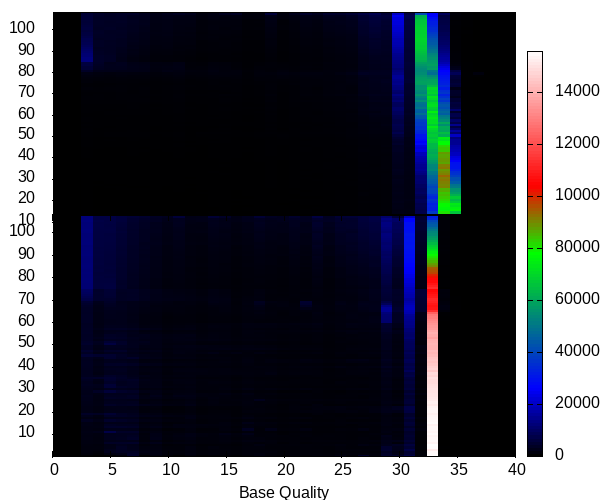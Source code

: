 
            set terminal png size 600,500 truecolor
            set output "data/lane1-plots/quals-hm.png"
            unset key
            unset colorbox
            set palette defined (0 0 0 0, 1 0 0 1, 3 0 1 0, 4 1 0 0, 6 1 1 1)
            set cbrange [0:155401]
            set yrange  [0:108]
            set xrange  [0:40]
            set view map
            set multiplot
            set rmargin 0
            set lmargin 0
            set tmargin 0
            set bmargin 0
             set origin 0,0.46
 set size 0.95,0.6
            set obj 1 rectangle behind from first 0,0 to first 40,108
            set obj 1 fillstyle solid 1.0 fillcolor rgbcolor "black"
            set ylabel "Cycle (fwd reads)" offset character -1,0
            unset ytics
            set ytics ("10" 10,"20" 20,"30" 30,"40" 40,"50" 50,"60" 60,"70" 70,"80" 80,"90" 90,"100" 100)
            unset xtics
            set title "lane1.sorted.bam.bchk" noenhanced
            splot '-' matrix with image
        	0	0	0	0	0	347	98	252	845	12	32	15	12	12	60	43	27	3	54	91	2	17	76	84	330	267	88	351	343	313	1137	2011	3427	10445	35591	142361	7	0	0	0
	0	0	0	12	0	49	24	20	35	73	79	72	82	56	74	145	115	70	214	192	116	147	185	266	496	388	231	571	898	553	1578	1805	5088	16182	50958	117941	34	4	0	0
	0	0	0	35	16	37	38	43	52	84	73	108	86	62	82	158	108	66	231	195	104	155	254	312	451	306	261	569	954	570	1504	1733	4866	21244	54865	109107	23	1	0	0
	0	0	0	51	25	12	55	74	70	76	76	101	113	75	143	148	97	122	191	230	136	245	327	306	371	278	315	495	822	514	1520	1744	5037	25899	58029	101038	18	0	0	0
	0	0	0	49	25	38	47	63	68	98	105	107	104	63	142	115	128	106	181	163	102	276	319	272	324	174	361	448	677	502	1337	1760	4722	26547	57487	101825	18	0	0	0
	0	0	0	65	33	41	51	60	64	70	56	82	71	46	100	85	79	68	90	118	95	148	231	185	254	230	386	429	496	575	1987	1771	4944	27100	58447	100287	9	0	0	0
	0	0	0	82	29	47	49	49	79	83	62	84	71	51	79	96	80	79	99	151	78	198	246	233	299	272	377	529	501	607	2282	1663	5998	30115	64548	89527	10	0	0	0
	0	0	0	90	36	44	41	51	58	77	55	82	63	65	64	106	64	78	103	126	92	152	234	182	289	273	352	442	498	566	2099	1558	5261	28580	64513	92454	5	0	0	0
	0	0	0	103	33	34	47	55	64	78	61	71	73	40	82	86	77	80	86	104	79	160	210	182	281	270	326	476	499	551	2072	1573	5206	27559	61444	96685	5	1	0	0
	0	0	0	102	40	36	55	73	73	78	67	78	78	52	95	102	60	67	86	148	109	179	221	223	297	254	439	482	590	615	2227	1616	5940	32055	66801	85414	1	0	0	0
	0	0	0	86	39	22	30	32	20	33	28	41	31	35	52	54	43	44	58	98	43	129	215	141	195	182	338	473	416	584	1682	1643	5758	31788	70984	83432	2	2	0	0
	0	0	0	77	39	48	68	96	40	40	66	76	45	48	95	74	59	47	96	156	89	142	199	175	196	222	316	449	469	668	1958	1575	6694	32977	72824	78629	1	0	0	0
	0	0	0	78	24	34	33	29	18	24	29	27	36	32	58	44	36	51	44	91	53	120	211	151	201	218	259	471	430	626	1793	1597	6256	31928	70515	83231	3	2	0	0
	0	0	0	84	26	37	26	22	25	37	31	25	41	26	56	60	58	47	49	113	57	155	206	178	185	254	317	496	483	654	1926	1568	7373	34049	70562	79521	3	3	0	0
	0	0	0	92	33	21	26	30	31	29	32	35	29	34	59	72	42	45	92	96	67	152	168	197	237	283	316	498	469	623	2068	1577	7604	37452	80614	65625	1	4	0	0
	0	0	0	81	29	32	27	22	31	21	29	33	34	30	44	52	50	57	70	102	64	114	157	149	216	248	313	496	509	709	1844	1718	7344	32513	75753	75858	0	4	0	0
	0	0	0	72	24	34	30	29	21	33	33	28	34	37	48	53	36	53	63	117	78	135	143	184	243	305	295	482	493	739	2017	1621	7612	32676	76377	74600	4	4	0	0
	0	0	0	62	39	33	30	26	23	26	27	29	39	35	53	60	42	38	74	100	55	145	145	146	239	288	304	518	509	689	2088	1600	7878	33370	78174	71865	1	3	0	0
	0	0	0	66	30	32	34	23	30	37	38	20	32	32	53	61	51	52	70	137	39	121	159	158	221	312	286	538	516	707	2077	1621	7570	32200	78285	73142	0	3	0	0
	0	0	0	66	32	31	31	21	29	35	25	35	36	42	75	61	43	56	70	124	69	142	159	207	240	342	316	614	580	759	2314	1743	8671	34777	80482	66520	1	5	0	0
	0	0	0	75	33	29	42	34	28	39	35	43	33	38	56	80	53	62	72	107	78	155	167	182	244	292	312	551	514	751	2126	1883	8815	36590	81944	63285	0	5	0	0
	0	0	0	79	30	29	43	27	21	46	30	34	31	40	55	62	46	35	77	105	65	137	148	149	238	291	297	519	487	675	1988	1730	7804	33492	83262	66675	2	4	0	0
	0	0	0	77	24	36	37	33	34	38	38	36	36	49	72	79	41	60	93	145	78	144	170	194	247	307	334	667	539	760	2114	1765	8566	35576	84749	61606	0	9	0	0
	0	0	0	72	29	43	36	31	42	33	46	40	40	56	68	85	38	57	64	128	67	161	155	202	220	350	333	664	575	761	2296	1733	9694	39216	83701	57712	0	5	0	0
	0	0	0	68	37	36	31	31	36	45	32	51	45	46	73	91	37	57	77	142	63	172	146	198	248	315	321	551	561	732	2175	1744	9250	39544	86193	55597	3	5	0	0
	0	0	0	102	40	46	51	53	51	63	49	79	48	69	73	70	67	62	100	139	75	149	208	204	282	269	344	567	533	722	2231	1772	9038	40778	85353	55061	1	4	0	0
	0	0	0	102	39	53	61	50	36	68	48	71	63	56	84	101	55	69	88	179	85	164	236	226	267	338	354	625	638	705	2167	1676	9710	39395	90412	50526	1	5	0	0
	0	0	0	90	56	43	50	55	55	66	58	75	50	56	68	107	75	73	90	176	95	189	229	219	269	320	364	608	584	751	2190	1747	9771	41330	89810	49022	3	9	0	0
	0	0	0	98	50	51	57	74	54	67	61	86	68	55	83	139	69	73	107	198	92	212	198	216	279	298	399	603	643	780	2439	1733	10904	43717	90622	44222	4	2	0	0
	0	0	0	84	52	60	65	73	56	57	66	85	59	72	96	108	82	72	135	173	113	206	207	259	273	397	353	682	579	819	2514	1709	11209	44725	91722	41585	4	2	0	0
	0	0	0	109	73	60	84	64	76	71	74	82	50	66	94	120	95	86	108	176	113	167	268	235	300	309	396	594	564	764	2175	1835	10861	46151	90866	41661	1	5	0	0
	0	0	0	96	63	86	68	72	76	72	68	96	72	74	101	117	80	91	105	179	113	220	244	219	305	316	370	563	590	762	2269	1752	10963	46752	93412	38379	3	5	0	0
	0	0	0	91	73	74	87	86	90	89	88	101	67	95	112	154	96	103	137	196	110	230	277	234	288	369	455	626	678	814	2626	1848	12736	49494	90456	35765	1	7	0	0
	0	0	0	103	63	54	94	87	86	103	100	118	87	122	161	151	107	103	150	233	113	224	291	255	351	389	403	695	701	752	2727	1865	13530	50157	89475	34896	3	4	0	0
	0	0	0	95	69	73	66	81	79	75	87	95	79	74	124	141	94	90	121	235	132	228	240	280	346	401	407	699	688	825	2971	1970	14764	53364	88135	31613	5	7	0	0
	0	0	0	135	78	76	79	81	80	103	100	126	98	90	87	113	119	102	132	214	137	216	269	263	390	316	403	640	679	894	2579	1989	14136	52613	91522	29878	7	8	1	0
	0	0	0	109	64	89	66	101	98	71	93	112	88	88	95	155	110	90	134	232	135	226	292	256	387	364	373	664	647	911	2657	1920	14539	53163	90650	29755	5	14	0	0
	0	0	0	99	73	82	87	87	87	86	105	126	87	104	114	145	86	94	139	235	145	215	290	285	379	367	396	700	665	951	2840	2058	15516	55756	86888	29451	9	6	0	0
	0	0	0	111	77	87	107	97	97	82	112	125	96	86	136	194	108	120	173	244	135	241	275	270	323	445	447	767	713	871	2912	2073	16696	57244	88021	25256	7	5	0	0
	0	0	0	134	79	90	103	135	108	89	123	140	107	112	143	199	135	116	178	212	162	261	303	317	327	413	440	675	702	900	2902	1970	16512	59449	87960	23222	13	22	0	0
	0	0	0	165	139	134	142	140	142	114	140	178	116	139	156	179	159	150	169	229	165	271	305	286	391	328	459	667	664	873	2918	2073	17165	60540	86928	22116	6	7	0	0
	0	0	0	212	126	150	129	168	115	140	147	204	123	110	168	221	162	134	194	294	167	317	295	334	395	380	552	706	766	824	3020	1902	18825	61389	86678	19387	9	10	0	0
	0	0	0	189	142	127	152	153	130	123	151	213	141	120	197	240	162	139	190	258	187	310	320	331	416	426	515	729	794	874	3113	1969	18823	59845	88026	19235	9	4	0	0
	0	0	0	186	151	151	147	207	156	152	172	218	174	142	217	214	197	162	204	337	237	310	378	318	417	517	494	907	808	1005	3545	2000	22607	61005	83136	17871	5	6	0	0
	0	0	0	198	154	119	128	184	151	162	182	207	163	150	210	205	224	149	184	326	232	267	361	355	406	495	511	831	802	963	3479	2012	21657	62894	83253	17127	5	7	0	0
	0	0	0	280	179	218	214	205	199	184	190	254	144	152	201	232	175	212	204	263	214	284	320	360	446	436	541	757	767	1075	3348	2189	22691	63568	81730	16514	5	1	1	0
	0	0	0	298	188	220	213	251	195	191	215	268	175	163	240	252	199	208	205	287	277	337	362	401	424	458	612	775	881	1046	4274	2176	27607	63303	77338	14700	10	4	0	0
	0	0	0	284	202	236	237	241	237	178	234	236	150	175	270	259	184	200	230	316	284	312	379	399	389	483	652	811	926	977	3827	2086	25217	66678	76817	14632	8	6	1	0
	0	0	0	312	232	265	234	260	214	166	234	262	165	158	242	270	199	221	253	295	298	307	350	437	454	555	652	820	948	1066	4286	2265	27690	67760	72230	14644	8	0	1	0
	0	0	0	270	227	230	243	294	299	229	253	266	174	226	296	302	209	242	322	327	378	339	435	445	456	549	672	833	999	1008	4898	2173	29622	65078	73902	12541	11	5	0	0
	0	0	0	431	333	362	378	402	370	247	265	425	195	346	355	336	332	303	430	414	475	427	539	506	529	561	766	904	1075	1147	5961	2618	29800	67163	60539	19804	12	3	0	0
	0	0	0	422	314	369	421	366	416	282	316	415	218	374	405	399	344	321	449	462	456	453	610	584	571	671	856	1119	1276	1285	7867	2633	33055	65599	64359	11061	2	3	0	0
	0	0	0	365	297	306	318	371	298	235	249	321	213	219	291	344	263	247	311	453	313	402	498	530	570	566	810	1053	1353	1311	6612	2858	34044	67912	59189	15606	20	5	0	0
	0	0	0	371	236	268	277	337	264	236	256	332	217	208	289	362	244	215	243	473	228	476	438	533	561	622	816	1087	1465	1424	7084	2768	36506	69978	59901	10006	23	9	0	0
	0	0	0	351	263	249	291	277	272	239	273	297	184	209	244	341	231	213	254	419	255	447	448	461	504	576	753	1164	1362	1498	7268	2694	36102	73672	60314	6598	26	4	0	0
	0	0	0	405	260	341	311	278	355	266	287	408	269	261	313	371	305	256	278	471	273	393	516	435	615	743	749	1358	1468	1789	7858	3112	37984	67210	54690	14108	12	5	0	0
	0	0	0	329	277	315	301	271	303	271	294	324	238	297	342	351	307	293	312	421	274	450	441	464	535	684	689	1249	1306	1630	7103	2836	37433	71426	59748	7211	25	3	0	0
	0	0	0	369	309	289	318	340	323	287	322	362	274	263	337	345	301	252	281	471	263	478	475	589	614	680	864	1252	1514	1666	7135	3176	39196	71029	54097	10245	23	14	0	0
	0	0	0	368	306	294	365	322	313	271	313	379	270	266	377	401	325	243	312	487	296	501	516	590	574	698	876	1216	1616	1627	7868	3176	42978	73133	51734	5701	32	8	1	0
	0	0	0	309	281	273	279	349	273	283	325	379	281	276	325	406	354	210	287	549	330	460	574	590	710	850	893	1363	1812	1871	8119	3336	43661	70961	49968	7749	61	5	1	0
	0	0	0	346	337	369	394	361	417	284	405	406	317	340	388	406	348	286	343	562	344	495	566	555	759	804	991	1649	2005	2132	9227	3708	48086	68729	44843	7501	44	6	0	0
	0	0	0	395	347	393	407	377	399	307	360	467	311	323	377	383	336	322	363	545	326	473	584	554	681	784	827	1529	1662	2090	9383	3375	44768	74603	46647	4012	38	4	1	0
	0	0	0	359	367	355	437	444	396	346	424	468	339	309	381	509	406	266	337	652	343	532	617	643	812	909	950	1747	1983	2135	10391	3526	45515	66687	44579	10543	39	7	0	0
	0	0	0	376	406	380	454	479	421	382	414	499	370	330	403	528	393	376	364	704	361	548	579	694	786	897	1076	1657	2145	2247	10342	3713	50078	68202	41753	6354	34	8	0	0
	0	0	0	384	407	383	426	461	372	332	400	465	320	340	377	441	394	303	351	630	365	609	610	749	789	913	1085	1528	2069	2077	9050	3789	48234	71261	43093	5713	28	5	0	0
	0	0	0	492	490	473	543	486	503	399	472	522	338	386	430	463	449	345	392	630	396	606	642	710	827	896	1135	1650	1947	2176	9239	3970	49337	69868	41239	6276	24	1	1	0
	0	0	0	460	555	513	537	596	562	490	547	625	439	429	449	631	469	398	403	781	444	667	767	825	960	902	1369	1822	2448	2432	11365	4094	54459	66140	36210	4923	37	4	1	0
	0	0	0	567	642	550	576	574	580	412	503	600	417	408	422	616	463	344	413	727	404	591	658	728	833	889	1226	1600	2212	2142	10294	3824	50520	70043	38959	4932	76	7	1	0
	0	0	0	600	624	546	625	594	558	443	469	668	429	408	459	556	515	393	441	733	414	644	716	719	907	942	1135	1728	2310	2231	10959	3986	52515	71954	35694	2779	53	5	1	0
	0	0	0	536	584	499	579	607	562	467	537	702	487	470	529	705	559	380	477	921	423	645	920	765	1093	1299	1278	2319	2764	2663	12673	4235	55960	65452	32656	3943	52	10	2	0
	0	0	0	553	537	513	604	511	573	394	490	591	396	443	473	431	541	412	469	712	416	594	791	666	1029	1100	1041	2007	2295	2454	10458	4397	52791	69060	36723	4210	68	8	2	0
	0	0	0	645	578	560	688	511	604	442	557	575	441	433	453	515	578	385	460	750	464	578	778	686	1011	1106	1062	2126	2364	2598	11111	4490	54027	67657	35307	4115	91	6	1	0
	0	0	0	798	647	668	722	637	672	478	583	681	537	467	585	589	653	390	483	768	479	575	853	652	1052	1200	1037	2094	2390	2662	12398	4202	55611	69858	31123	2145	50	12	2	0
	0	0	0	635	531	611	681	581	624	493	578	661	559	466	583	683	647	448	551	816	540	655	908	797	1053	1213	1081	2214	2531	2693	12801	4261	55145	63423	33982	5214	70	23	1	0
	0	0	0	633	543	506	644	601	532	549	526	651	497	474	665	642	659	465	576	860	607	785	872	939	1060	1192	1276	2296	2574	2865	13966	4391	58192	59761	32113	5739	62	39	1	0
	0	0	0	873	636	700	719	682	652	536	627	686	518	539	674	562	709	489	621	726	643	727	931	946	1045	1115	1436	2237	2651	3130	13521	5122	58504	59013	31619	5040	99	24	1	0
	0	0	0	956	813	668	777	754	706	626	705	780	558	649	722	759	735	489	765	770	761	835	945	959	1104	1204	1510	2159	2741	3047	14160	5039	57699	58515	30858	4841	121	21	2	0
	0	0	0	1144	943	821	941	879	885	705	828	1027	689	705	878	845	892	602	862	888	981	894	1049	1089	1086	1239	1396	2283	2648	2678	15008	4761	57404	56040	29948	5536	137	42	0	0
	0	0	0	1452	1269	999	1199	1056	1059	909	1062	1195	849	879	1066	1153	1032	643	972	937	1138	1044	1188	1236	1128	1260	1553	2545	2703	2816	14963	4807	55965	53230	29178	5896	170	202	0	0
	0	0	0	1784	1464	1174	1390	1284	1195	1028	1248	1469	1009	972	1308	1241	1209	652	1144	1159	1408	1259	1405	1418	1267	1598	1996	3405	3176	3107	13205	4799	54238	47966	27584	8780	199	1213	0	0
	0	0	0	3853	2293	2331	2141	2117	2076	1439	1899	1655	1255	1101	1511	1166	1169	693	1042	835	1083	859	990	1049	1174	1178	1481	2693	2994	3000	12399	4925	53518	49958	26007	6691	140	37	1	0
	0	0	0	5528	3141	2613	2635	2230	2052	1384	1656	1840	893	938	1305	1074	842	468	820	742	862	709	844	756	1053	1099	1278	2143	2561	2666	11014	5118	53991	57701	23822	2788	159	25	3	0
	0	0	0	5446	3317	2703	2771	2358	2103	1524	1703	1897	858	880	1209	1089	744	453	778	795	719	710	872	779	1036	1110	1239	2260	2674	2813	12063	5138	55243	56832	22206	2233	188	10	0	0
	0	0	0	6387	3614	2789	2903	2253	1986	1413	1491	1809	823	756	1085	1021	683	426	653	790	684	635	859	744	969	1097	1246	2188	2599	2736	12041	5338	56785	58495	19883	1334	220	16	2	0
	0	0	0	6549	3925	2546	2953	2149	1918	1473	1445	1831	817	744	1130	993	695	453	608	800	616	656	839	802	1079	1139	1317	2311	2875	2839	12703	5440	58489	57372	17923	1065	246	12	1	0
	0	0	0	12565	4172	3541	2252	1481	1116	788	760	694	570	496	563	528	529	402	420	651	397	578	704	683	924	1102	1296	2255	2729	2958	12857	5174	61464	56681	16494	840	77	11	1	0
	0	0	0	12408	3983	3527	2189	1532	1185	886	871	765	634	452	587	578	515	401	416	719	422	568	811	679	1013	1174	1338	2311	2955	3000	13512	5175	62523	55164	15609	725	115	11	0	0
	0	0	0	11594	3935	3554	2453	1686	1330	960	901	838	687	524	647	597	588	392	398	807	414	592	828	773	1107	1172	1391	2478	3077	2942	14054	5275	63168	53822	14867	754	136	12	0	0
	0	0	0	11453	3680	3371	2404	1886	1473	997	1087	870	776	546	642	682	558	404	422	814	401	601	846	763	1132	1319	1408	2628	3329	3173	14466	5335	64083	52230	14131	680	145	16	2	0
	0	0	0	10781	3683	3236	2646	2009	1558	1136	1118	961	861	611	742	717	597	438	485	899	443	692	936	813	1211	1376	1553	2843	3537	3235	15509	5229	65315	49728	13050	642	151	10	2	0
	0	0	0	10282	3411	3258	2625	1953	1614	1229	1250	1107	952	718	820	701	702	507	542	926	484	730	891	855	1228	1394	1628	2755	3531	3425	15699	5222	66615	48771	12302	558	51	14	3	0
	0	0	0	9601	3280	3279	2719	2206	1749	1326	1443	1064	1084	697	825	851	712	496	520	995	481	731	958	962	1167	1427	1602	2978	3851	3311	16323	5396	67379	47033	11656	529	100	22	0	0
	0	0	0	8799	3658	3297	3030	2182	1817	1338	1522	1143	1066	738	837	869	748	508	487	1115	498	748	998	934	1340	1540	1753	3181	3971	3327	17235	5559	67122	45670	11068	519	120	15	1	0
	0	0	0	8215	3637	3313	3066	2334	2004	1476	1526	1252	1178	748	855	875	737	500	516	1181	535	816	1113	982	1430	1658	1784	3293	4110	3518	17776	5491	67968	43970	10267	498	112	19	0	0
	0	0	0	7773	3669	3288	3070	2540	1997	1545	1594	1283	1212	735	887	920	825	510	510	1182	484	788	1113	968	1356	1640	1870	3353	4289	3531	18162	5495	68733	42953	9872	465	119	22	0	0
	0	0	0	7805	3284	3489	3080	2487	2088	1578	1662	1326	1213	876	1053	850	878	634	634	1121	567	816	1140	1053	1456	1644	1943	3417	3992	3964	17852	5693	69361	41913	9364	419	78	23	0	0
	0	0	0	7094	3529	3474	3316	2507	2219	1599	1724	1352	1337	890	1083	900	842	558	617	1283	568	905	1205	1131	1608	1761	2055	3563	4537	3855	18742	5950	68700	40043	9179	468	131	26	2	0
	0	0	0	6533	3687	3414	3295	2658	2261	1686	1892	1482	1388	925	1048	1059	901	573	602	1308	594	919	1272	1116	1701	1915	2077	3902	4574	4084	19489	5968	68585	38695	8513	452	151	32	2	0
	0	0	0	6445	3844	3328	3385	2780	2285	1818	1856	1447	1308	850	1084	1109	998	601	627	1386	599	936	1342	1124	1756	1990	2245	4026	4875	4037	20001	5984	68205	37257	8581	444	175	24	1	0
	0	0	0	5868	3730	3369	3486	2922	2467	1776	1946	1563	1533	929	1164	1160	1004	585	651	1555	639	1061	1465	1236	1909	2161	2370	4024	5145	4168	20864	5976	68577	34999	7804	446	166	34	1	0
	0	0	0	6251	3478	3756	3265	2895	2379	1842	2011	1647	1463	1018	1278	1046	1251	761	784	1490	778	1074	1524	1323	2002	2198	2518	4190	4988	4530	20789	6431	67512	34293	7434	412	116	25	1	0
	0	0	0	5949	3647	3556	3436	2969	2537	1871	2001	1652	1590	1019	1281	1221	1163	691	756	1696	798	1078	1710	1457	2137	2184	2736	4282	5342	4492	21305	6364	66872	32891	7427	433	188	20	2	0
	0	0	0	5710	3725	3574	3430	3088	2695	1839	2063	1720	1620	974	1204	1238	1184	686	745	1707	750	1155	1704	1427	2209	2403	2750	4484	5466	4776	22150	6665	66094	31748	7036	501	209	22	2	0
	0	0	0	5508	3711	3441	3671	3148	2623	1931	1999	1759	1756	1050	1185	1226	1235	697	777	1812	741	1262	1790	1478	2168	2489	2745	4619	5699	4707	22131	6625	65719	31514	6790	464	246	31	6	0
	0	0	0	5562	3718	3566	3596	3191	2658	1970	2057	1694	1710	1026	1299	1335	1247	715	716	1928	742	1310	1821	1573	2310	2466	2855	4837	5800	4884	22554	6523	65449	30125	6832	421	240	23	0	0
	0	0	0	5543	3622	3675	3670	2963	2821	1921	2307	1892	1784	1220	1580	1260	1476	1027	1076	1834	1128	1452	1970	1857	2652	2403	3110	4730	5686	5393	22479	7246	63331	28506	6461	397	247	33	1	0
	0	0	0	5361	3841	3502	3731	3072	2865	2024	2257	2026	1801	1243	1605	1496	1630	987	1108	2276	1122	1533	2171	1936	2935	2858	3411	4989	6325	5639	23971	7447	61334	25483	5969	468	276	56	5	0
	0	0	0	5174	4088	3560	3817	3977	2985	2153	2709	3344	2783	1360	1835	3019	3594	1122	1203	5628	1330	2623	4217	3011	4459	4219	5037	6649	7810	5131	19525	6447	40871	24959	8909	958	213	30	4	0

end

                set origin 0,0.03
                set size 0.95,0.6
                set ylabel "Cycle (rev reads)" offset character -1,0
                set xlabel "Base Quality"
                unset title
                unset ytics
                set ytics ("10" 10,"20" 20,"30" 30,"40" 40,"50" 50,"60" 60,"70" 70,"80" 80,"90" 90,"100" 100)
                set xrange  [0:40]
                set xtics
                set colorbox vertical user origin first (40+1),0 size screen 0.025,0.812
                set cblabel "Number of bases"
                splot '-' matrix with image
            	0	0	0	315	14	10	949	4244	119	1366	578	56	1003	318	528	570	264	818	1560	905	659	978	714	1142	1090	1977	796	4172	1337	4530	4513	7128	864	155073	162	1	0	0	0	0
	0	0	0	1033	569	1671	2103	3991	1358	1802	1151	920	1492	894	1145	958	808	1106	1461	883	809	834	912	887	804	1146	993	1103	1031	4037	2429	5185	684	154414	140	0	0	0	0	0
	0	0	0	1297	924	2853	3394	3422	1823	1854	1118	1151	1351	876	1032	1045	775	1107	1066	1069	733	799	921	777	751	844	781	791	733	3502	1915	5018	668	154271	88	4	0	0	0	0
	0	0	0	1281	1231	2613	3328	2657	1487	1578	982	964	1383	821	1048	989	831	1105	1056	909	845	797	918	957	747	967	974	998	973	4527	2464	6961	490	151832	37	3	0	0	0	0
	0	0	0	1284	1325	2101	3447	2500	1382	1532	941	961	1396	863	1170	926	762	1126	1069	852	790	809	880	827	759	1028	806	782	881	4436	2581	4952	566	154954	57	8	0	0	0	0
	0	0	0	1387	1200	2061	2865	2329	1049	1273	604	765	884	606	737	797	616	1006	1618	885	889	998	1002	943	998	1349	907	1690	1320	2628	3302	6150	469	155401	21	4	0	0	0	0
	0	0	0	1575	1500	3807	3846	4094	1777	2450	1194	1471	1532	1020	1006	1134	814	1078	845	1097	617	877	643	860	857	842	944	1025	834	2221	949	4166	453	153191	28	6	0	0	0	0
	0	0	0	1652	1392	2487	2590	2403	1038	1467	720	966	1276	985	1037	1298	1086	1648	1528	1188	918	913	901	1055	968	1024	934	1022	1255	2378	2322	5298	543	154422	36	3	0	0	0	0
	0	0	0	1816	1450	2828	3173	3834	1221	2344	1125	1465	1629	1040	1089	1280	920	1183	1238	892	842	897	812	891	854	784	700	1016	846	2068	1333	4517	542	154074	46	4	0	0	0	0
	0	0	0	1736	1516	2887	2929	3419	1270	2181	1198	1663	1930	1293	1157	1464	1081	1432	916	1009	878	772	992	843	878	810	709	793	868	2432	1092	4864	627	153079	31	4	0	0	0	0
	0	0	0	1805	1492	2591	2898	3050	1108	2114	979	1396	1965	1458	1202	2062	1317	2226	868	988	603	916	869	675	851	783	715	799	1080	1347	1310	4360	602	154301	23	0	0	0	0	0
	0	0	0	2018	2404	7325	3962	3970	1478	1718	1071	987	1230	819	868	940	657	1033	767	724	558	691	738	645	648	705	693	627	798	1676	979	4066	574	153356	25	3	0	0	0	0
	0	0	0	1830	1474	2404	2486	2353	1012	1290	592	771	1340	743	833	1350	1045	3147	849	2145	926	998	1490	742	748	1022	896	1588	890	1573	1627	5316	1220	154029	20	4	0	0	0	0
	0	0	0	1857	1856	4105	4077	3701	1755	2231	1303	1628	1592	1240	1087	1234	747	1400	875	955	662	775	619	625	657	621	742	702	777	1281	1115	3893	729	153890	17	5	0	0	0	0
	0	0	0	2007	1686	3377	2911	3065	1533	1702	995	1643	1530	1431	1348	1436	1033	1370	1189	1039	757	854	797	784	715	935	651	1053	947	1767	1144	5131	1147	152757	17	2	0	0	0	0
	0	0	0	1935	1535	2320	2394	2315	1077	1383	679	926	1216	851	1033	1389	889	2216	1298	1289	956	1204	1250	859	914	968	1140	1026	1205	1673	1553	5538	878	154830	12	2	0	0	0	0
	0	0	0	3156	2239	4345	3752	3223	1888	1901	1304	1250	1368	841	983	985	734	1034	892	701	707	676	636	651	606	886	634	757	727	1542	1140	4419	601	154153	19	3	0	0	0	0
	0	0	0	1967	1568	2441	2447	2422	1342	1501	900	1106	1978	1008	1167	1267	1098	1736	1163	1268	850	1094	1260	757	795	779	1024	1238	956	1558	1342	5677	992	154032	14	6	0	0	0	0
	0	0	0	2646	1858	3769	3651	3200	2218	2260	1642	1547	1839	1072	1143	1120	736	1215	839	817	625	686	642	654	819	611	740	650	803	1368	942	4579	556	153482	18	6	0	0	0	0
	0	0	0	3875	3522	5032	3551	2902	1874	1689	1200	1075	1315	815	973	1018	747	929	869	761	635	662	628	976	662	646	772	788	859	1592	887	4346	660	152474	14	5	0	0	0	0
	0	0	0	2139	1671	2322	2309	2410	1119	1324	726	830	1111	666	959	896	755	1229	1103	996	849	1029	1223	1260	1065	1326	1290	1008	1606	2396	2258	6454	670	153743	11	0	0	0	0	0
	0	0	0	2041	1593	2234	2341	2179	1073	1164	642	735	1102	647	766	738	676	979	1202	919	750	1084	961	1313	1324	1464	1051	1221	1659	2441	3050	6997	831	153556	17	3	0	0	0	0
	0	0	0	2073	1657	2325	2374	2179	1205	1288	649	753	1109	691	793	774	675	1074	1015	848	757	1092	1140	1225	1329	1540	1233	1396	1522	2280	2976	7044	822	152895	19	1	0	0	0	0
	0	0	0	2257	1977	3858	3215	3442	2467	2140	1628	1476	1989	1138	1297	1218	1115	1298	1151	914	608	988	668	1364	638	641	804	866	820	1667	777	4298	696	151314	18	6	0	0	0	0
	0	0	0	2287	1803	2949	2853	3009	1464	1731	1211	1279	1576	966	1384	1032	1034	1430	993	1104	834	956	1022	828	826	1012	819	910	979	1921	1594	5573	722	152624	23	5	0	0	0	0
	0	0	0	2500	1737	2607	2593	2297	1360	1397	899	1095	1423	900	1271	1067	1200	1333	2705	1323	1113	1159	1155	1210	978	1123	1097	1067	1221	1707	1335	5447	979	151435	15	5	0	0	0	0
	0	0	0	2570	1784	3687	3303	3575	1974	2078	1452	1581	1807	1153	1505	1263	988	1231	1088	923	747	827	876	801	735	826	820	747	1093	1629	1151	4808	722	150986	21	2	0	0	0	0
	0	0	0	2697	1832	3198	3138	3685	1790	2505	1466	2183	2011	1404	1354	1356	1002	1335	994	877	855	831	917	800	752	884	939	754	1049	1686	873	4635	660	150260	25	6	0	0	0	0
	0	0	0	2461	1994	2821	2836	2994	1301	1908	1019	1584	1760	1428	1294	1709	1200	1713	1012	1175	925	957	1053	842	718	748	929	1014	1017	1791	1166	5746	1264	150341	33	0	0	0	0	0
	0	0	0	2575	3737	5834	4311	3747	2023	2022	1302	1384	1485	912	1011	1099	721	1016	779	810	527	658	648	883	564	531	793	717	930	1626	863	4568	690	149946	37	4	0	0	0	0
	0	0	0	2620	1989	2805	2795	2582	1331	1477	937	1205	1457	1079	1167	1422	1134	1694	1080	1404	1070	1062	1438	995	934	905	1235	1304	1137	2186	1343	5980	1075	149853	47	11	0	0	0	0
	0	0	0	2846	2689	5342	3874	3491	1895	2048	1375	1467	1631	1125	1078	1219	828	1130	923	825	724	728	743	682	738	695	833	696	971	1688	1132	5356	699	149209	65	8	0	0	0	0
	0	0	0	3125	2748	5386	3037	3344	1860	1886	1161	1360	1448	1071	1224	1078	874	1072	984	901	865	862	789	904	770	935	899	841	1075	1906	1089	5368	842	148987	57	5	0	0	0	0
	0	0	0	2900	1985	3976	2988	3305	1904	1929	1146	1547	1631	1150	1458	1307	1015	1292	1167	1013	906	881	952	929	741	1142	874	1030	1100	2116	1176	6030	988	148113	55	7	0	0	0	0
	0	0	0	3377	2278	4552	3406	3757	2225	1901	1381	1648	1548	1227	1265	1131	862	1218	940	878	718	892	869	903	723	751	954	864	1003	1948	985	5507	804	148179	52	7	0	0	0	0
	0	0	0	3892	4065	4772	3762	2922	1724	1744	1156	1172	1309	954	935	1041	753	1033	788	820	693	755	802	735	784	792	808	740	1015	1903	1330	5958	713	148844	37	2	0	0	0	0
	0	0	0	3089	2485	4066	3478	2556	2131	1754	1339	1537	1510	1090	1195	1131	945	1228	1083	969	809	933	782	975	766	1002	928	1030	1110	2381	1589	7346	817	146650	47	2	0	0	0	0
	0	0	0	2988	1875	2821	2833	2338	1456	1599	1046	1320	1459	1378	1303	1435	1355	1299	1245	1597	1009	1228	1180	1158	804	894	1193	1264	1015	2254	1610	6704	1209	147838	43	3	0	0	0	0
	0	0	0	2938	2023	2838	3166	2343	1730	1795	1157	1651	1662	1523	1301	1456	1255	1238	1171	1357	1000	1068	1107	1139	758	905	1228	1296	1243	2691	1590	8937	1001	144141	44	1	0	0	0	0
	0	0	0	3004	2143	3198	3147	2565	1705	1738	1193	1486	1569	1436	1309	1427	1122	1233	1121	1228	873	967	1084	1063	713	875	1111	1219	1023	2264	1590	7277	1226	146800	38	6	0	0	0	0
	0	0	0	3151	1927	2705	2729	2331	1410	1446	916	1028	1181	897	1107	1038	865	1144	1336	1226	990	1180	1273	1233	1081	1670	1259	1427	1627	3248	2132	7901	1323	145909	61	2	0	0	0	0
	0	0	0	3201	2286	3753	3855	3472	2435	2269	1502	1671	1563	1179	1235	1264	1007	1339	1035	989	826	987	864	950	724	942	856	982	1068	2465	1334	7070	1059	144481	78	12	0	0	0	0
	0	0	0	3267	2196	2799	2984	2550	1527	1575	1149	1301	1349	1142	1209	1407	1137	1564	1144	1444	1227	1128	1417	1272	980	1128	1491	1546	1303	2776	1790	8331	1323	143231	62	4	0	0	0	0
	0	0	0	3107	1993	2812	2598	2306	1432	1443	902	1012	1138	867	980	1183	1004	1485	1065	1401	1218	1156	1653	1361	1062	1207	1792	1986	1384	3124	1958	8606	1438	143981	92	7	0	0	0	0
	0	0	0	3342	2688	4560	3409	4117	2442	2184	1427	1738	1607	1177	1357	1280	998	1358	1023	1022	690	817	962	792	719	713	822	880	923	2405	1265	7409	1171	143351	91	14	0	0	0	0
	0	0	0	5171	4607	4817	3662	2704	2235	1948	1207	1446	1381	1030	1109	995	892	1072	947	856	780	848	857	782	698	1041	840	1079	1218	2427	1474	7789	993	141781	62	5	0	0	0	0
	0	0	0	3663	2160	2800	2897	2381	1691	1862	1174	1828	1478	1534	2009	1329	1685	1083	1756	1315	1019	1062	1119	1330	851	1259	1099	1318	1477	2654	1619	8724	1738	140728	101	10	0	0	0	0
	0	0	0	4718	2871	4056	4155	2787	2356	2349	1428	1756	1587	1184	1217	1116	970	1243	1015	994	738	800	786	946	783	901	1119	1001	1238	2301	1402	7781	1342	141705	103	5	0	0	0	0
	0	0	0	3492	2029	2895	2948	2436	1711	1787	1214	1629	1736	1565	1755	1787	1527	1744	1725	1523	1259	1168	1211	1210	833	962	1270	1310	1405	2872	1500	8723	1503	139930	88	6	0	0	0	0
	0	0	0	3528	2194	3215	3241	2821	2077	2048	1497	1869	1930	1707	1590	1527	1276	1476	1272	1202	928	1034	980	1054	741	957	1126	1218	1260	2760	1377	9033	1721	139996	92	6	0	0	0	0
	0	0	0	4355	2902	6465	4118	2828	2407	2010	1340	1394	1398	987	1050	999	883	1061	912	832	708	873	750	830	709	912	888	1132	1169	2768	1595	8904	882	140641	47	4	0	0	0	0
	0	0	0	4040	3116	4936	4070	2709	2692	2017	1519	1632	1531	1101	1223	1122	871	1120	997	889	827	896	848	976	736	1097	972	1155	1298	2732	1470	9269	1057	139777	56	2	0	0	0	0
	0	0	0	3611	2255	3225	3132	2591	2137	2009	1548	1839	1953	1477	1687	1492	1169	1383	1355	1271	983	1136	901	1148	843	1055	1168	1228	1306	2844	1598	9715	1268	139344	73	9	0	0	0	0
	0	0	0	3648	2731	3970	3676	2795	2486	2125	1712	1917	1759	1308	1479	1306	1070	1186	1257	1074	904	1020	903	1129	842	964	1208	1286	1340	3188	1735	11052	1064	136529	85	5	0	0	0	0
	0	0	0	3505	2366	3656	3380	2466	2540	2000	1661	1816	1921	1253	1560	1302	1030	1338	1305	1073	922	1061	897	1162	763	1108	1113	1330	1421	3116	1774	10548	1208	138072	84	2	0	0	0	0
	0	0	0	3752	2181	2884	3168	2506	1808	1700	1186	1451	1438	1131	1413	1318	1041	1472	1236	1122	1103	1084	1071	1110	1010	1134	1555	1176	1469	3555	2345	10927	901	139452	52	2	0	0	0	0
	0	0	0	3685	2024	2591	2676	2262	1486	1431	984	1195	1203	987	1186	1183	1058	1410	1387	1253	1213	1277	1285	1510	1167	1547	1697	1649	1715	4289	2505	11794	1248	137760	94	2	0	0	0	0
	0	0	0	3706	2472	3481	3598	3068	2388	2162	1361	1576	1717	1157	1273	1359	1033	1329	1160	1148	864	1215	1037	1199	897	1243	1269	1397	1448	4127	1754	11835	1084	135305	86	5	0	0	0	0
	0	0	0	3544	1992	2796	2694	2379	1644	1578	1120	1347	1494	1167	1525	1467	1113	1550	1507	1379	1211	1217	1270	1503	1050	1291	1682	1611	1714	4530	2387	13204	1173	134534	78	2	0	0	0	0
	0	0	0	3493	1887	2568	2501	2196	1445	1386	983	1141	1235	1105	1312	1369	1230	1639	1554	1614	1346	1565	1489	1803	1130	1409	1897	1833	1789	4753	2568	13776	1230	133428	75	4	0	0	0	0
	0	0	0	3723	2039	2481	2510	2006	1385	1369	947	1065	1029	751	878	933	767	1091	942	933	949	1011	1107	1328	1199	1321	1461	1653	2128	10922	3479	13790	1462	131980	108	6	0	0	0	0
	0	0	0	3742	2043	2466	2521	2045	1387	1302	875	979	1013	784	1014	1003	762	1100	1004	869	976	923	1088	1312	1108	1333	1563	1738	2178	10923	3580	14337	1828	130750	198	9	0	0	0	0
	0	0	0	3761	2053	2591	2525	2163	1402	1362	814	1066	986	833	1005	1025	799	1087	1172	1002	913	956	1016	1387	1162	1317	1744	1632	2021	11185	3557	14797	1920	129259	231	10	0	0	0	0
	0	0	0	3713	2043	2623	2550	2058	1466	1416	884	1116	1064	821	1072	1084	920	1193	1293	1145	807	1090	1036	1522	1042	1238	1678	1474	1764	11355	3524	15518	2008	127965	256	15	0	0	0	0
	0	0	0	3620	2082	2749	2581	2110	1612	1412	1008	1253	1098	885	1145	1213	1010	1211	1637	1234	811	1076	1034	1738	964	1281	1634	1586	1681	12287	3770	17536	2115	123043	311	26	0	0	0	0
	0	0	0	3726	2187	2764	2651	2212	1740	1597	1227	1322	1105	1044	1145	1374	1041	1292	1444	1146	942	1110	1323	1435	1135	1488	1532	1965	2474	14912	4991	18179	4344	112721	1042	143	0	0	0	0
	0	0	0	3686	2125	2953	2820	2245	1853	1584	1294	1360	1165	1043	1245	1461	1019	1453	1793	1096	1167	1175	2129	1562	1257	1694	1594	2268	2551	14891	4449	19406	4561	108091	1557	206	0	0	0	0
	0	0	0	3922	2212	3308	2796	2313	1994	1553	1403	1395	1254	1056	1464	1554	977	1368	2106	1187	1403	1147	3415	1601	1266	1774	1687	2471	2514	12833	3983	19121	4593	107252	1630	201	0	0	0	0
	0	0	0	4488	2571	3579	2790	2327	2066	1768	1536	1277	1427	1126	1753	1674	900	1489	2826	1366	1446	1078	4491	1447	1163	2135	1640	2591	2481	8867	3736	18038	4709	108558	1260	150	0	0	0	0
	0	0	0	5101	2748	3924	2678	2382	2059	1948	1577	1297	1468	1176	1982	1766	870	1396	3144	1606	1310	923	4792	1329	1137	1931	1507	2315	2351	6801	3461	17275	4917	110364	1116	102	0	0	0	0
	0	0	0	7195	4518	4465	3464	3642	2828	2314	2100	1985	1770	1532	1939	1840	989	1333	1454	883	1007	952	1129	1104	1135	1419	1425	1864	2562	4842	3887	16107	4929	111230	859	51	0	0	0	0
	0	0	0	8055	4422	4959	3442	3552	2978	2341	1956	1882	1685	1391	1819	1588	856	1202	1519	917	867	1003	1056	1229	1011	1395	1448	1955	2650	5118	3993	17432	5190	108804	986	52	0	0	0	0
	0	0	0	8694	4408	5178	3466	3630	2883	2373	1964	1784	1641	1235	1725	1555	877	1034	1471	950	781	1087	1038	1305	1034	1351	1549	2056	2614	5311	3710	17618	5484	107834	1081	32	0	0	0	0
	0	0	0	9388	4420	5213	3329	3559	2875	2390	1907	1734	1510	1237	1739	1424	873	996	1486	973	866	1015	950	1360	1087	1469	1641	2109	2751	5518	3931	18326	5368	106206	1059	44	0	0	0	0
	0	0	0	9712	4306	5236	3542	3609	2886	2445	1844	1661	1555	1216	1677	1375	824	1042	1415	987	810	1000	1072	1416	1057	1564	1703	2102	2732	5712	3944	18984	5392	104820	1091	22	0	0	0	0
	0	0	0	11591	6128	6413	4094	2936	2262	1763	1226	1366	1080	846	1029	945	709	927	963	831	821	985	902	1190	913	1318	1565	1708	2360	5509	2905	19383	1491	112434	150	10	0	0	0	0
	0	0	0	11531	6211	6384	4155	3019	2280	1773	1159	1318	1079	879	1047	945	805	892	959	898	724	998	920	1412	947	1384	1579	1961	2447	5746	2870	20497	1819	109848	262	5	0	0	0	0
	0	0	0	11601	6157	6265	3982	3196	2300	1814	1246	1359	1104	847	1046	1042	745	973	986	902	768	1088	892	1493	932	1394	1793	2114	2452	6265	3084	21052	1996	107583	276	6	0	0	0	0
	0	0	0	11808	6100	6097	4111	3173	2311	1821	1266	1425	1069	912	1144	1040	759	926	1108	932	820	1081	903	1652	916	1403	1867	2153	2486	6626	3189	21983	1923	105473	276	0	0	0	0	0
	0	0	0	11838	5975	6002	4255	3188	2339	1818	1261	1483	1117	933	1099	1046	712	962	1078	969	778	1141	887	1682	927	1460	1943	2183	2558	6799	3187	22122	2010	104735	255	11	0	0	0	0
	0	0	0	11828	6085	5658	4341	3269	2443	2050	1397	1557	1172	973	1170	1020	793	1048	1056	1018	948	1112	1004	1529	1088	1696	1790	2276	2834	6843	3577	23373	1758	101872	167	8	0	0	0	0
	0	0	0	11828	5915	5870	4357	3198	2451	2071	1313	1525	1178	963	1173	1127	813	1049	1139	1046	890	1201	995	1690	1094	1715	1988	2474	2890	7082	3596	23625	2201	100029	264	3	0	0	0	0
	0	0	0	11966	5830	5711	4367	3286	2582	2007	1347	1646	1170	932	1289	1122	823	1030	1205	1081	896	1337	1005	1816	1109	1708	2193	2668	3031	7671	3834	24947	2163	96668	307	6	0	0	0	0
	0	0	0	11823	6086	5578	4379	3321	2587	2022	1431	1627	1152	983	1284	1173	906	966	1262	1118	865	1339	1072	1931	1075	1709	2205	2661	3081	7896	3823	25417	2264	95376	331	10	0	0	0	0
	0	0	0	12008	5871	5750	4413	3418	2602	2068	1380	1617	1105	947	1283	1219	781	1016	1349	1148	906	1364	972	2083	1070	1719	2316	2664	3119	8137	3931	25543	2233	94385	326	10	0	0	0	0
	0	0	0	12057	5981	5639	4617	3436	2575	2154	1457	1707	1326	1145	1383	1249	953	1246	1336	1121	1140	1440	1318	1985	1376	2137	2329	2839	3642	8268	4572	26408	2106	89559	247	5	0	0	0	0
	0	0	0	11985	6201	5627	4466	3423	2664	2149	1441	1775	1271	1121	1428	1168	929	1225	1453	1289	1052	1502	1235	2142	1404	2136	2500	2990	3607	8609	4707	26610	2665	87596	373	10	0	0	0	0
	0	0	0	11861	6098	5733	4585	3593	2742	2144	1447	1763	1299	1053	1397	1335	910	1118	1498	1331	1032	1510	1279	2370	1363	2222	2632	3159	3585	9160	4793	27454	2869	85004	405	9	0	0	0	0
	0	0	0	11712	6143	5743	4585	3604	2795	2226	1478	1860	1289	1006	1502	1398	910	1225	1565	1387	1106	1652	1265	2528	1383	2247	2794	3219	3751	9457	4993	27937	2889	82653	442	9	0	0	0	0
	0	0	0	11814	6215	5778	4636	3670	2719	2096	1550	1970	1254	1068	1570	1419	951	1194	1573	1299	1131	1677	1247	2701	1427	2187	2800	3430	3901	9904	5162	28621	2847	80489	435	18	0	0	0	0
	0	0	0	12093	6282	5747	4756	3632	2715	2361	1665	1861	1438	1204	1531	1372	1100	1429	1596	1338	1413	1637	1511	2362	1808	2474	2652	3404	4267	9440	5720	28268	2892	78415	362	8	0	0	0	0
	0	0	0	12021	6158	5846	4849	3617	2896	2381	1605	1924	1385	1224	1663	1417	1114	1341	1760	1477	1271	1882	1466	2629	1784	2664	2925	3744	4456	9976	5851	28972	3291	74660	492	12	0	0	0	0
	0	0	0	11877	6287	6004	4813	3698	2804	2379	1638	1996	1380	1225	1686	1493	1068	1408	1776	1573	1289	1862	1529	2789	1705	2745	3209	3926	4380	10666	6119	29225	3523	72082	582	17	0	0	0	0
	0	0	0	11871	6217	6061	4856	3785	3006	2298	1671	2166	1379	1218	1776	1631	1066	1387	1931	1644	1343	2039	1505	3025	1774	2722	3204	4050	4606	10927	6502	29779	3432	69335	530	17	0	0	0	0
	0	0	0	11710	6410	6062	4930	3779	2932	2388	1665	2223	1449	1251	1906	1718	1104	1385	1994	1626	1419	2093	1578	3331	1791	2745	3436	4215	4675	11235	6577	30029	3401	67102	576	18	0	0	0	0
	0	0	0	12191	6363	6157	5099	3928	2876	2617	1904	2216	1655	1519	1850	1648	1381	1633	1913	1642	1707	2125	1930	2981	2199	3123	3214	4163	5009	10897	7287	29581	3546	63912	469	18	0	0	0	0
	0	0	0	12074	6395	6268	5034	3974	3193	2492	1864	2239	1565	1420	1973	1698	1364	1665	2280	1756	1702	2302	1880	3145	2180	3235	3519	4375	5078	11448	7292	29966	3961	60855	552	9	0	0	0	0
	0	0	0	11998	6379	6273	5065	4005	3163	2455	1832	2387	1572	1432	2015	1824	1374	1638	2327	1907	1764	2413	1898	3464	2184	3240	3708	4716	5433	11764	7576	29860	4158	58277	632	20	0	0	0	0
	0	0	0	11884	6513	6278	5132	4017	3147	2548	1857	2480	1543	1429	2177	1916	1306	1692	2461	1967	1690	2429	1875	3671	2223	3262	3827	4799	5445	12216	7873	29648	4142	56616	675	15	0	0	0	0
	0	0	0	11921	6496	6147	5216	4078	3159	2663	1913	2494	1559	1519	2274	2078	1397	1704	2521	1996	1731	2539	1927	3771	2249	3384	4007	4958	5454	12535	7945	30143	4117	54180	660	18	0	0	0	0
	0	0	0	12323	6517	6494	5505	4168	3160	2885	2069	2445	1739	1802	2342	1864	1660	2022	2297	1997	2153	2581	2416	3232	2782	3639	3486	5005	5764	11125	8601	29065	4331	52710	562	12	0	0	0	0
	0	0	0	12366	6633	6580	5211	4089	3194	2836	2067	2502	1777	1757	2371	1936	1522	1965	2652	2122	2099	2686	2291	3740	2779	3919	3751	5053	5975	11790	8565	28638	4817	50309	743	18	0	0	0	0
	0	0	0	12187	6687	6513	5317	4289	3360	2787	1992	2681	1772	1620	2446	2091	1641	1981	2739	2194	2169	2791	2321	3969	2607	3890	4157	5281	5963	12151	8931	28824	4921	47707	759	15	0	0	0	0
	0	0	0	12187	6757	6428	5514	4277	3476	2843	2177	2901	1768	1694	2608	2349	1669	2033	2942	2303	2123	3022	2282	4353	2920	4123	4230	5519	6111	12780	8873	28627	4756	44351	743	14	0	0	0	0
	0	0	0	12092	6709	6604	5607	4342	3481	2788	2131	3067	1888	1763	2772	2340	1689	2036	3132	2451	2253	3076	2353	4498	2809	3985	4301	5546	6178	13034	9030	28690	4673	42718	705	12	0	0	0	0
	0	0	0	12495	6975	6525	5844	4541	3660	3374	2426	2919	2021	2223	2627	2271	2029	2576	2838	2383	2652	3051	2917	3847	3567	4367	4172	5764	6618	11656	10084	26399	5278	39878	758	18	0	0	0	0
	0	0	0	12309	6725	6846	6019	4665	3916	3292	2571	3176	2274	2363	3012	2543	2070	2643	3272	2712	2913	3509	2906	4546	3543	4494	4598	6016	6883	12878	10357	26648	4919	33473	648	14	0	0	0	0
	0	0	0	12385	6879	6881	6110	5325	4594	3519	3054	5795	2124	2348	5281	3954	2029	2824	5237	3423	2920	4515	3165	6504	3426	5289	5492	6112	6904	10567	5699	19424	4697	31560	680	37	0	0	0	0

end
